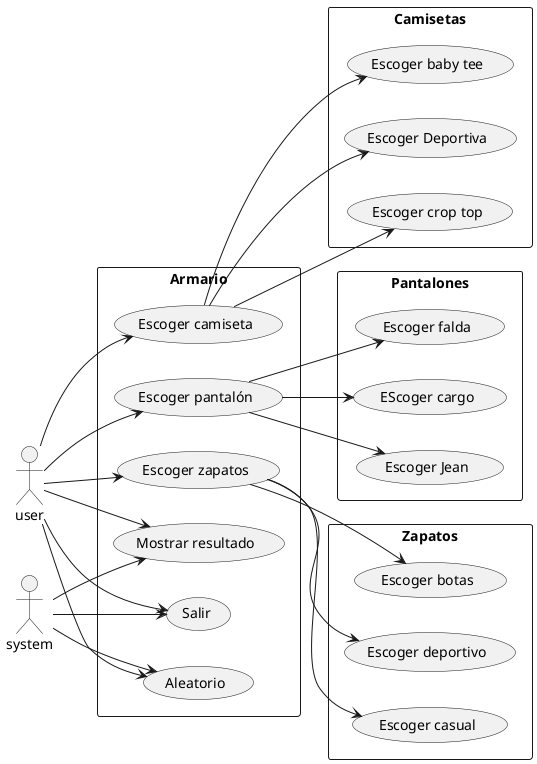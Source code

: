 @startuml

left to right direction
actor user as us
actor system as sys

rectangle Armario {
    usecase "Escoger camiseta" as UC1
    usecase "Escoger pantalón" as UC2
    usecase "Escoger zapatos" as UC3
    usecase "Aleatorio" as UC4
    usecase "Mostrar resultado" as UC5
    usecase "Salir" as UC6

}


rectangle Camisetas{
    usecase "Escoger baby tee" as UC1.1
    usecase "Escoger Deportiva" as UC1.2
    usecase "Escoger crop top" as UC1.3
}

rectangle Pantalones{
    usecase "Escoger falda" as UC2.1
    usecase "EScoger cargo" as UC2.2
    usecase "Escoger Jean" as UC2.3
}

rectangle Zapatos{
    usecase "Escoger botas" as UC3.1
    usecase "Escoger deportivo" as UC3.2
    usecase "Escoger casual" as UC3.3
}

us --> UC1
us --> UC2
us --> UC3
us --> UC4
us --> UC5
us --> UC6

UC1 --> UC1.1
UC1 --> UC1.2
UC1 --> UC1.3

UC2 --> UC2.1
UC2 --> UC2.2
UC2 --> UC2.3

UC3 --> UC3.1
UC3 --> UC3.2
UC3 --> UC3.3

sys --> UC4
sys --> UC5
sys --> UC6
@enduml
